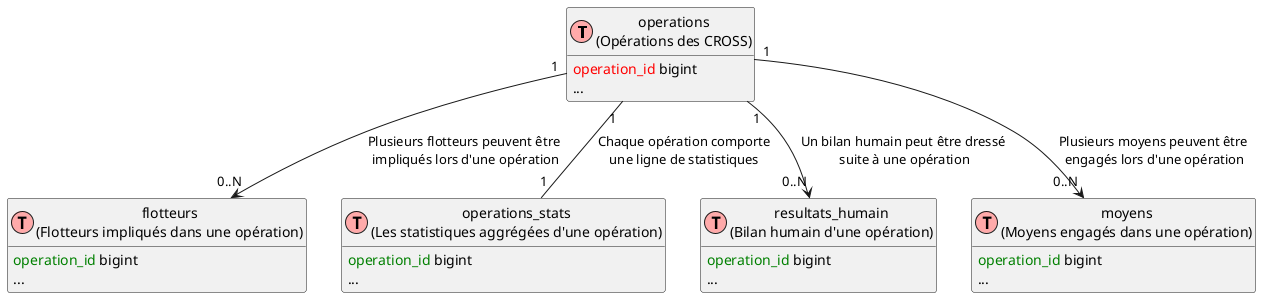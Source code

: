 @startuml
' Ceci est un fichier PlantUML http://plantuml.com
' Il est possible de générer le graphique en ligne https://www.planttext.com
!define Table(name,desc) class name as "desc" << (T, #FFAAAA) >>
!define primary_key(x) <color:red>x</color>
!define foreign_key(x) <color:green>x</color>
hide methods
hide stereotypes


Table(operations, "operations\n(Opérations des CROSS)") {
    primary_key(operation_id) bigint
    ...
}
Table(flotteurs, "flotteurs\n(Flotteurs impliqués dans une opération)") {
    foreign_key(operation_id) bigint
    ...
}
Table(operations_stats, "operations_stats\n(Les statistiques aggrégées d'une opération)") {
    foreign_key(operation_id) bigint
    ...
}
Table(resultats_humain, "resultats_humain\n(Bilan humain d'une opération)") {
    foreign_key(operation_id) bigint
    ...
}
Table(moyens, "moyens\n(Moyens engagés dans une opération)") {
    foreign_key(operation_id) bigint
    ...
}


operations "1" -- "1" operations_stats : "Chaque opération comporte\nune ligne de statistiques"
operations "1" --> "0..N" flotteurs : "Plusieurs flotteurs peuvent être\n impliqués lors d'une opération"
operations "1" --> "0..N" resultats_humain : "Un bilan humain peut être dressé\n suite à une opération"
operations "1" --> "0..N" moyens : "Plusieurs moyens peuvent être\n engagés lors d'une opération"
@enduml
